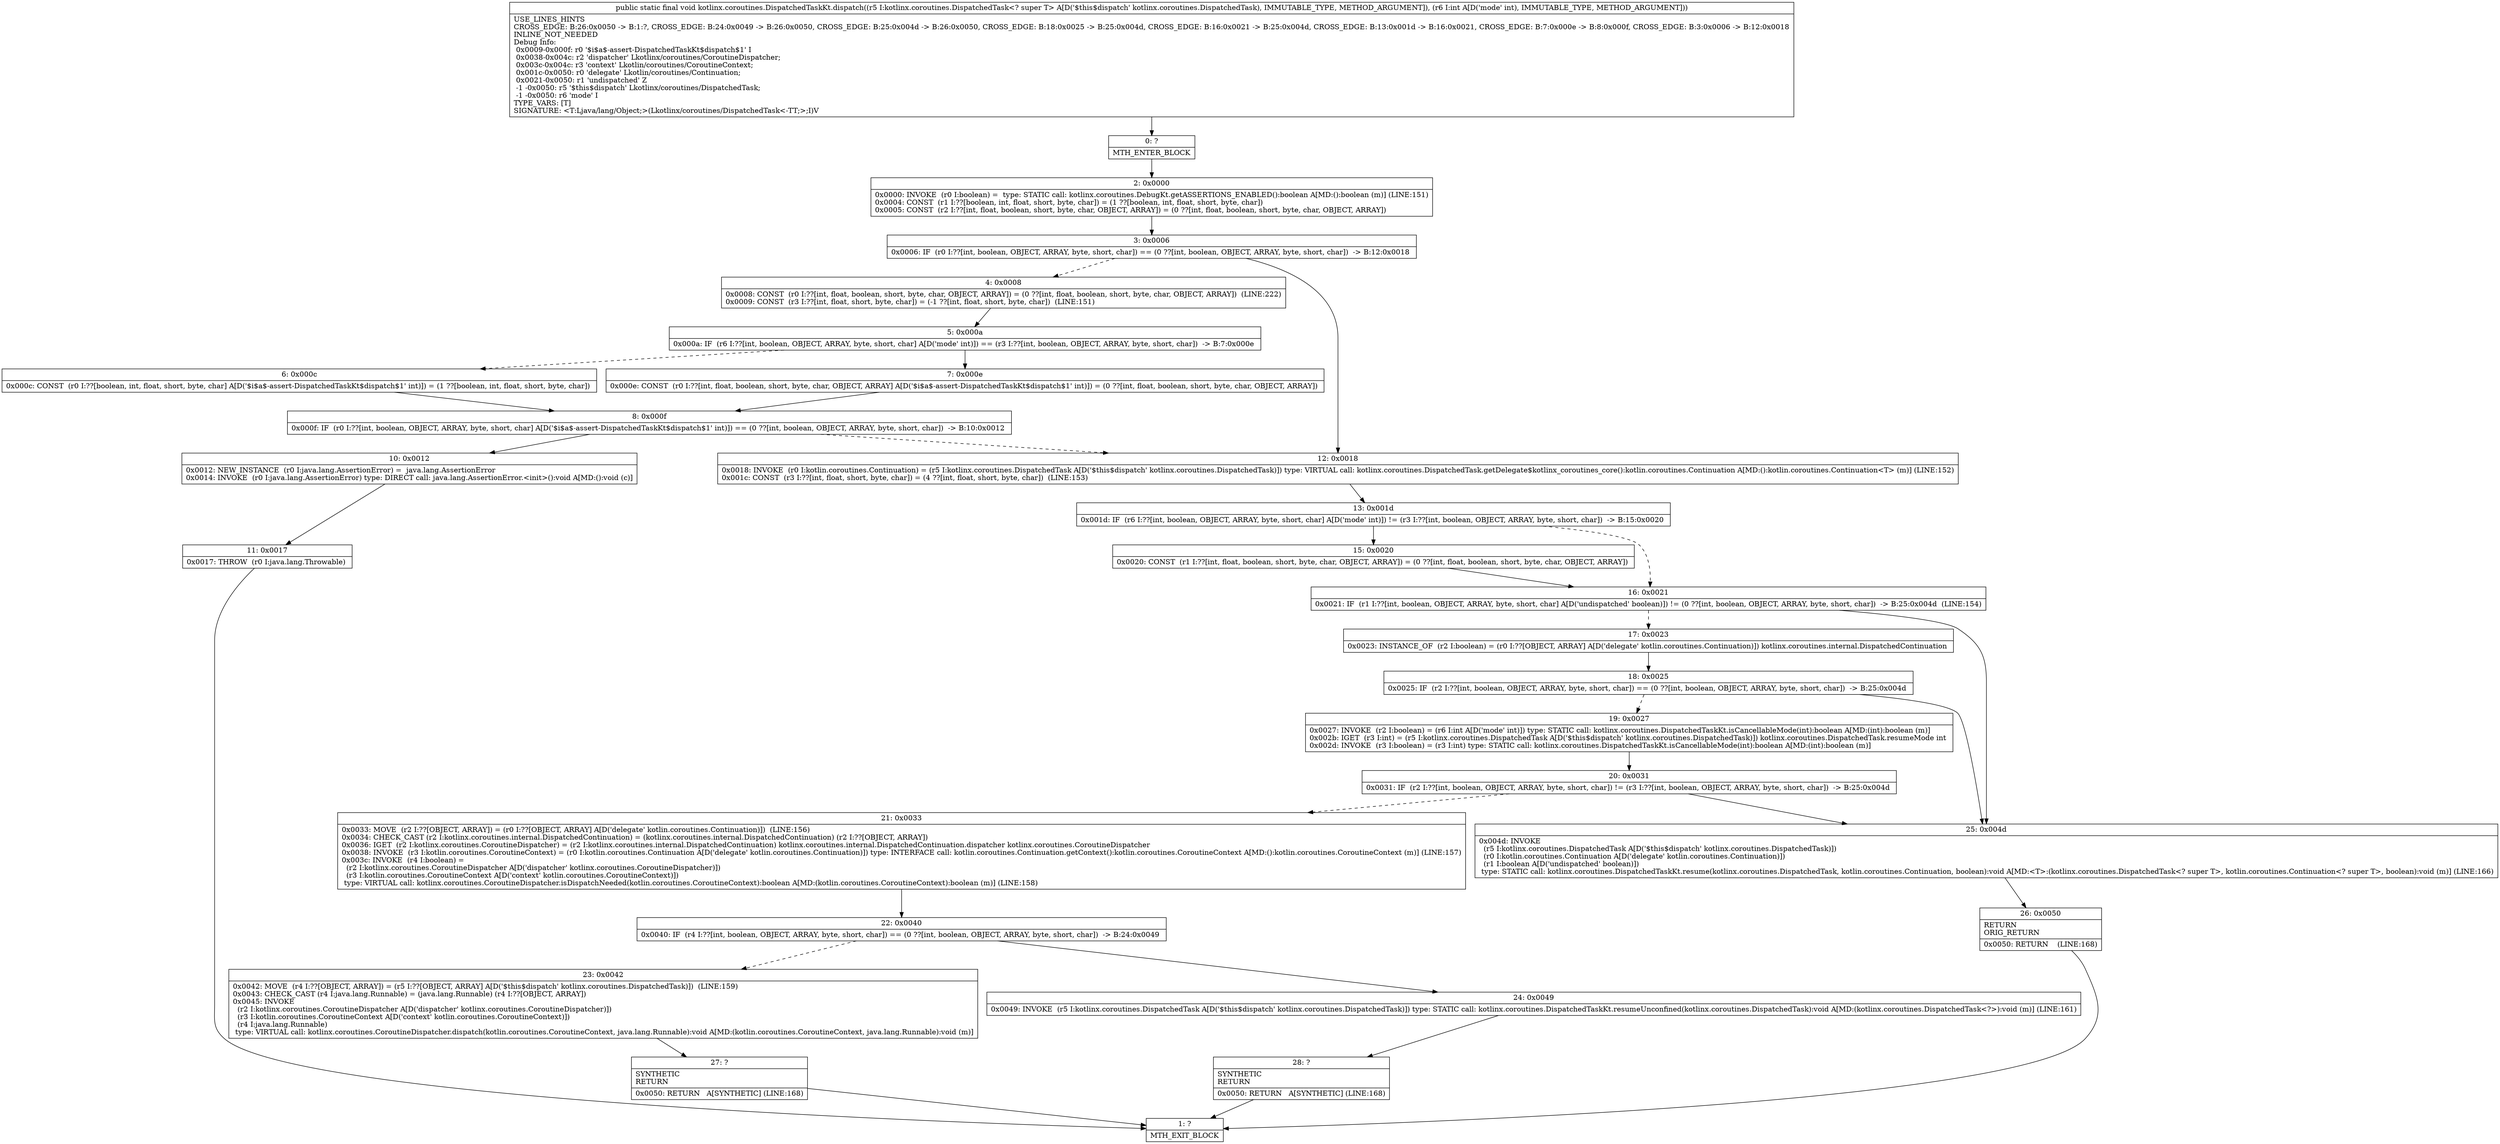 digraph "CFG forkotlinx.coroutines.DispatchedTaskKt.dispatch(Lkotlinx\/coroutines\/DispatchedTask;I)V" {
Node_0 [shape=record,label="{0\:\ ?|MTH_ENTER_BLOCK\l}"];
Node_2 [shape=record,label="{2\:\ 0x0000|0x0000: INVOKE  (r0 I:boolean) =  type: STATIC call: kotlinx.coroutines.DebugKt.getASSERTIONS_ENABLED():boolean A[MD:():boolean (m)] (LINE:151)\l0x0004: CONST  (r1 I:??[boolean, int, float, short, byte, char]) = (1 ??[boolean, int, float, short, byte, char]) \l0x0005: CONST  (r2 I:??[int, float, boolean, short, byte, char, OBJECT, ARRAY]) = (0 ??[int, float, boolean, short, byte, char, OBJECT, ARRAY]) \l}"];
Node_3 [shape=record,label="{3\:\ 0x0006|0x0006: IF  (r0 I:??[int, boolean, OBJECT, ARRAY, byte, short, char]) == (0 ??[int, boolean, OBJECT, ARRAY, byte, short, char])  \-\> B:12:0x0018 \l}"];
Node_4 [shape=record,label="{4\:\ 0x0008|0x0008: CONST  (r0 I:??[int, float, boolean, short, byte, char, OBJECT, ARRAY]) = (0 ??[int, float, boolean, short, byte, char, OBJECT, ARRAY])  (LINE:222)\l0x0009: CONST  (r3 I:??[int, float, short, byte, char]) = (\-1 ??[int, float, short, byte, char])  (LINE:151)\l}"];
Node_5 [shape=record,label="{5\:\ 0x000a|0x000a: IF  (r6 I:??[int, boolean, OBJECT, ARRAY, byte, short, char] A[D('mode' int)]) == (r3 I:??[int, boolean, OBJECT, ARRAY, byte, short, char])  \-\> B:7:0x000e \l}"];
Node_6 [shape=record,label="{6\:\ 0x000c|0x000c: CONST  (r0 I:??[boolean, int, float, short, byte, char] A[D('$i$a$\-assert\-DispatchedTaskKt$dispatch$1' int)]) = (1 ??[boolean, int, float, short, byte, char]) \l}"];
Node_8 [shape=record,label="{8\:\ 0x000f|0x000f: IF  (r0 I:??[int, boolean, OBJECT, ARRAY, byte, short, char] A[D('$i$a$\-assert\-DispatchedTaskKt$dispatch$1' int)]) == (0 ??[int, boolean, OBJECT, ARRAY, byte, short, char])  \-\> B:10:0x0012 \l}"];
Node_10 [shape=record,label="{10\:\ 0x0012|0x0012: NEW_INSTANCE  (r0 I:java.lang.AssertionError) =  java.lang.AssertionError \l0x0014: INVOKE  (r0 I:java.lang.AssertionError) type: DIRECT call: java.lang.AssertionError.\<init\>():void A[MD:():void (c)]\l}"];
Node_11 [shape=record,label="{11\:\ 0x0017|0x0017: THROW  (r0 I:java.lang.Throwable) \l}"];
Node_1 [shape=record,label="{1\:\ ?|MTH_EXIT_BLOCK\l}"];
Node_7 [shape=record,label="{7\:\ 0x000e|0x000e: CONST  (r0 I:??[int, float, boolean, short, byte, char, OBJECT, ARRAY] A[D('$i$a$\-assert\-DispatchedTaskKt$dispatch$1' int)]) = (0 ??[int, float, boolean, short, byte, char, OBJECT, ARRAY]) \l}"];
Node_12 [shape=record,label="{12\:\ 0x0018|0x0018: INVOKE  (r0 I:kotlin.coroutines.Continuation) = (r5 I:kotlinx.coroutines.DispatchedTask A[D('$this$dispatch' kotlinx.coroutines.DispatchedTask)]) type: VIRTUAL call: kotlinx.coroutines.DispatchedTask.getDelegate$kotlinx_coroutines_core():kotlin.coroutines.Continuation A[MD:():kotlin.coroutines.Continuation\<T\> (m)] (LINE:152)\l0x001c: CONST  (r3 I:??[int, float, short, byte, char]) = (4 ??[int, float, short, byte, char])  (LINE:153)\l}"];
Node_13 [shape=record,label="{13\:\ 0x001d|0x001d: IF  (r6 I:??[int, boolean, OBJECT, ARRAY, byte, short, char] A[D('mode' int)]) != (r3 I:??[int, boolean, OBJECT, ARRAY, byte, short, char])  \-\> B:15:0x0020 \l}"];
Node_15 [shape=record,label="{15\:\ 0x0020|0x0020: CONST  (r1 I:??[int, float, boolean, short, byte, char, OBJECT, ARRAY]) = (0 ??[int, float, boolean, short, byte, char, OBJECT, ARRAY]) \l}"];
Node_16 [shape=record,label="{16\:\ 0x0021|0x0021: IF  (r1 I:??[int, boolean, OBJECT, ARRAY, byte, short, char] A[D('undispatched' boolean)]) != (0 ??[int, boolean, OBJECT, ARRAY, byte, short, char])  \-\> B:25:0x004d  (LINE:154)\l}"];
Node_17 [shape=record,label="{17\:\ 0x0023|0x0023: INSTANCE_OF  (r2 I:boolean) = (r0 I:??[OBJECT, ARRAY] A[D('delegate' kotlin.coroutines.Continuation)]) kotlinx.coroutines.internal.DispatchedContinuation \l}"];
Node_18 [shape=record,label="{18\:\ 0x0025|0x0025: IF  (r2 I:??[int, boolean, OBJECT, ARRAY, byte, short, char]) == (0 ??[int, boolean, OBJECT, ARRAY, byte, short, char])  \-\> B:25:0x004d \l}"];
Node_19 [shape=record,label="{19\:\ 0x0027|0x0027: INVOKE  (r2 I:boolean) = (r6 I:int A[D('mode' int)]) type: STATIC call: kotlinx.coroutines.DispatchedTaskKt.isCancellableMode(int):boolean A[MD:(int):boolean (m)]\l0x002b: IGET  (r3 I:int) = (r5 I:kotlinx.coroutines.DispatchedTask A[D('$this$dispatch' kotlinx.coroutines.DispatchedTask)]) kotlinx.coroutines.DispatchedTask.resumeMode int \l0x002d: INVOKE  (r3 I:boolean) = (r3 I:int) type: STATIC call: kotlinx.coroutines.DispatchedTaskKt.isCancellableMode(int):boolean A[MD:(int):boolean (m)]\l}"];
Node_20 [shape=record,label="{20\:\ 0x0031|0x0031: IF  (r2 I:??[int, boolean, OBJECT, ARRAY, byte, short, char]) != (r3 I:??[int, boolean, OBJECT, ARRAY, byte, short, char])  \-\> B:25:0x004d \l}"];
Node_21 [shape=record,label="{21\:\ 0x0033|0x0033: MOVE  (r2 I:??[OBJECT, ARRAY]) = (r0 I:??[OBJECT, ARRAY] A[D('delegate' kotlin.coroutines.Continuation)])  (LINE:156)\l0x0034: CHECK_CAST (r2 I:kotlinx.coroutines.internal.DispatchedContinuation) = (kotlinx.coroutines.internal.DispatchedContinuation) (r2 I:??[OBJECT, ARRAY]) \l0x0036: IGET  (r2 I:kotlinx.coroutines.CoroutineDispatcher) = (r2 I:kotlinx.coroutines.internal.DispatchedContinuation) kotlinx.coroutines.internal.DispatchedContinuation.dispatcher kotlinx.coroutines.CoroutineDispatcher \l0x0038: INVOKE  (r3 I:kotlin.coroutines.CoroutineContext) = (r0 I:kotlin.coroutines.Continuation A[D('delegate' kotlin.coroutines.Continuation)]) type: INTERFACE call: kotlin.coroutines.Continuation.getContext():kotlin.coroutines.CoroutineContext A[MD:():kotlin.coroutines.CoroutineContext (m)] (LINE:157)\l0x003c: INVOKE  (r4 I:boolean) = \l  (r2 I:kotlinx.coroutines.CoroutineDispatcher A[D('dispatcher' kotlinx.coroutines.CoroutineDispatcher)])\l  (r3 I:kotlin.coroutines.CoroutineContext A[D('context' kotlin.coroutines.CoroutineContext)])\l type: VIRTUAL call: kotlinx.coroutines.CoroutineDispatcher.isDispatchNeeded(kotlin.coroutines.CoroutineContext):boolean A[MD:(kotlin.coroutines.CoroutineContext):boolean (m)] (LINE:158)\l}"];
Node_22 [shape=record,label="{22\:\ 0x0040|0x0040: IF  (r4 I:??[int, boolean, OBJECT, ARRAY, byte, short, char]) == (0 ??[int, boolean, OBJECT, ARRAY, byte, short, char])  \-\> B:24:0x0049 \l}"];
Node_23 [shape=record,label="{23\:\ 0x0042|0x0042: MOVE  (r4 I:??[OBJECT, ARRAY]) = (r5 I:??[OBJECT, ARRAY] A[D('$this$dispatch' kotlinx.coroutines.DispatchedTask)])  (LINE:159)\l0x0043: CHECK_CAST (r4 I:java.lang.Runnable) = (java.lang.Runnable) (r4 I:??[OBJECT, ARRAY]) \l0x0045: INVOKE  \l  (r2 I:kotlinx.coroutines.CoroutineDispatcher A[D('dispatcher' kotlinx.coroutines.CoroutineDispatcher)])\l  (r3 I:kotlin.coroutines.CoroutineContext A[D('context' kotlin.coroutines.CoroutineContext)])\l  (r4 I:java.lang.Runnable)\l type: VIRTUAL call: kotlinx.coroutines.CoroutineDispatcher.dispatch(kotlin.coroutines.CoroutineContext, java.lang.Runnable):void A[MD:(kotlin.coroutines.CoroutineContext, java.lang.Runnable):void (m)]\l}"];
Node_27 [shape=record,label="{27\:\ ?|SYNTHETIC\lRETURN\l|0x0050: RETURN   A[SYNTHETIC] (LINE:168)\l}"];
Node_24 [shape=record,label="{24\:\ 0x0049|0x0049: INVOKE  (r5 I:kotlinx.coroutines.DispatchedTask A[D('$this$dispatch' kotlinx.coroutines.DispatchedTask)]) type: STATIC call: kotlinx.coroutines.DispatchedTaskKt.resumeUnconfined(kotlinx.coroutines.DispatchedTask):void A[MD:(kotlinx.coroutines.DispatchedTask\<?\>):void (m)] (LINE:161)\l}"];
Node_28 [shape=record,label="{28\:\ ?|SYNTHETIC\lRETURN\l|0x0050: RETURN   A[SYNTHETIC] (LINE:168)\l}"];
Node_25 [shape=record,label="{25\:\ 0x004d|0x004d: INVOKE  \l  (r5 I:kotlinx.coroutines.DispatchedTask A[D('$this$dispatch' kotlinx.coroutines.DispatchedTask)])\l  (r0 I:kotlin.coroutines.Continuation A[D('delegate' kotlin.coroutines.Continuation)])\l  (r1 I:boolean A[D('undispatched' boolean)])\l type: STATIC call: kotlinx.coroutines.DispatchedTaskKt.resume(kotlinx.coroutines.DispatchedTask, kotlin.coroutines.Continuation, boolean):void A[MD:\<T\>:(kotlinx.coroutines.DispatchedTask\<? super T\>, kotlin.coroutines.Continuation\<? super T\>, boolean):void (m)] (LINE:166)\l}"];
Node_26 [shape=record,label="{26\:\ 0x0050|RETURN\lORIG_RETURN\l|0x0050: RETURN    (LINE:168)\l}"];
MethodNode[shape=record,label="{public static final void kotlinx.coroutines.DispatchedTaskKt.dispatch((r5 I:kotlinx.coroutines.DispatchedTask\<? super T\> A[D('$this$dispatch' kotlinx.coroutines.DispatchedTask), IMMUTABLE_TYPE, METHOD_ARGUMENT]), (r6 I:int A[D('mode' int), IMMUTABLE_TYPE, METHOD_ARGUMENT]))  | USE_LINES_HINTS\lCROSS_EDGE: B:26:0x0050 \-\> B:1:?, CROSS_EDGE: B:24:0x0049 \-\> B:26:0x0050, CROSS_EDGE: B:25:0x004d \-\> B:26:0x0050, CROSS_EDGE: B:18:0x0025 \-\> B:25:0x004d, CROSS_EDGE: B:16:0x0021 \-\> B:25:0x004d, CROSS_EDGE: B:13:0x001d \-\> B:16:0x0021, CROSS_EDGE: B:7:0x000e \-\> B:8:0x000f, CROSS_EDGE: B:3:0x0006 \-\> B:12:0x0018\lINLINE_NOT_NEEDED\lDebug Info:\l  0x0009\-0x000f: r0 '$i$a$\-assert\-DispatchedTaskKt$dispatch$1' I\l  0x0038\-0x004c: r2 'dispatcher' Lkotlinx\/coroutines\/CoroutineDispatcher;\l  0x003c\-0x004c: r3 'context' Lkotlin\/coroutines\/CoroutineContext;\l  0x001c\-0x0050: r0 'delegate' Lkotlin\/coroutines\/Continuation;\l  0x0021\-0x0050: r1 'undispatched' Z\l  \-1 \-0x0050: r5 '$this$dispatch' Lkotlinx\/coroutines\/DispatchedTask;\l  \-1 \-0x0050: r6 'mode' I\lTYPE_VARS: [T]\lSIGNATURE: \<T:Ljava\/lang\/Object;\>(Lkotlinx\/coroutines\/DispatchedTask\<\-TT;\>;I)V\l}"];
MethodNode -> Node_0;Node_0 -> Node_2;
Node_2 -> Node_3;
Node_3 -> Node_4[style=dashed];
Node_3 -> Node_12;
Node_4 -> Node_5;
Node_5 -> Node_6[style=dashed];
Node_5 -> Node_7;
Node_6 -> Node_8;
Node_8 -> Node_10;
Node_8 -> Node_12[style=dashed];
Node_10 -> Node_11;
Node_11 -> Node_1;
Node_7 -> Node_8;
Node_12 -> Node_13;
Node_13 -> Node_15;
Node_13 -> Node_16[style=dashed];
Node_15 -> Node_16;
Node_16 -> Node_17[style=dashed];
Node_16 -> Node_25;
Node_17 -> Node_18;
Node_18 -> Node_19[style=dashed];
Node_18 -> Node_25;
Node_19 -> Node_20;
Node_20 -> Node_21[style=dashed];
Node_20 -> Node_25;
Node_21 -> Node_22;
Node_22 -> Node_23[style=dashed];
Node_22 -> Node_24;
Node_23 -> Node_27;
Node_27 -> Node_1;
Node_24 -> Node_28;
Node_28 -> Node_1;
Node_25 -> Node_26;
Node_26 -> Node_1;
}

